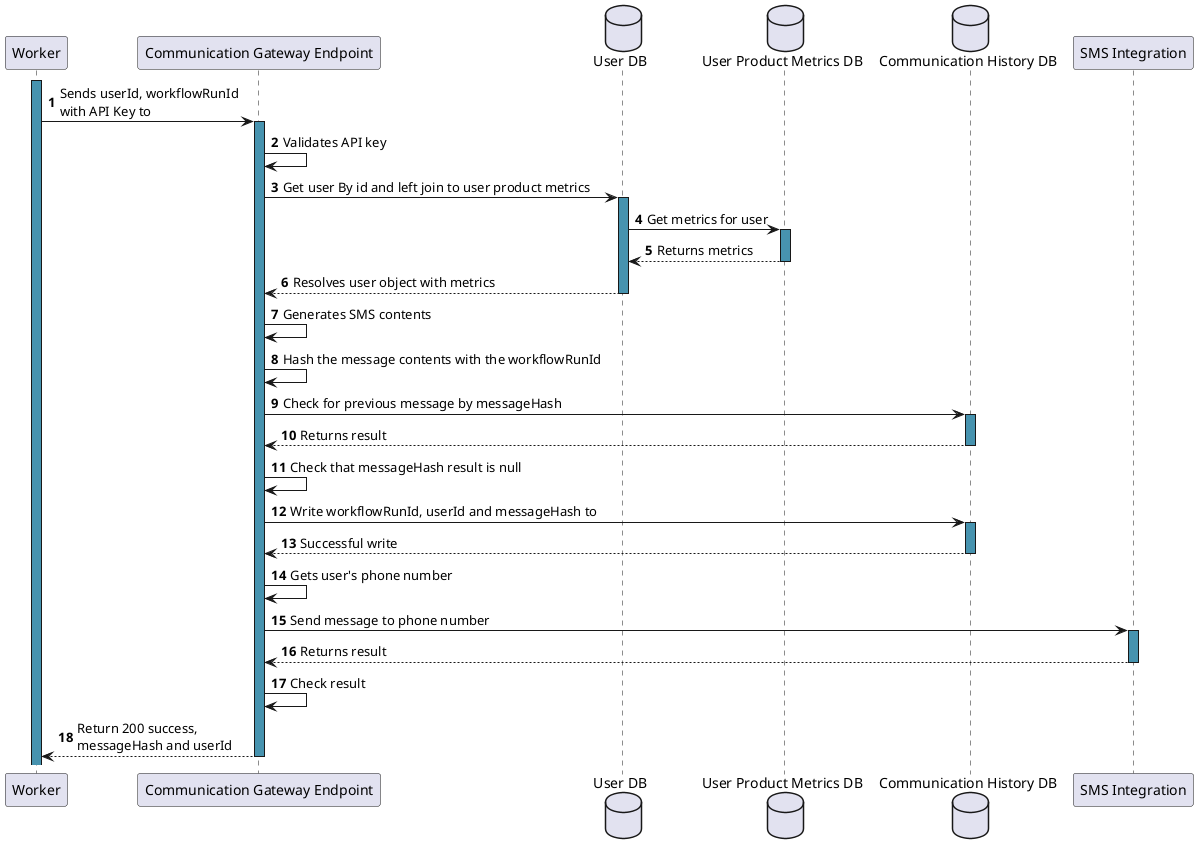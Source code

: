 @startuml Create New Workflow

participant "Worker" as worker
participant "Communication Gateway Endpoint" as gateway
database "User DB" as userDB
database "User Product Metrics DB" as metricsDB
database "Communication History DB" as historyDB
participant "SMS Integration" as sms

autonumber
activate worker #4793AF
worker -> gateway: Sends userId, workflowRunId \nwith API Key to

activate gateway #4793AF
gateway -> gateway: Validates API key

gateway -> userDB: Get user By id and left join to user product metrics
activate userDB #4793AF

userDB -> metricsDB: Get metrics for user
activate metricsDB #4793AF
metricsDB --> userDB: Returns metrics
deactivate metricsDB
userDB --> gateway: Resolves user object with metrics
deactivate userDB

gateway -> gateway: Generates SMS contents
gateway -> gateway: Hash the message contents with the workflowRunId

gateway -> historyDB: Check for previous message by messageHash
activate historyDB #4793AF

historyDB --> gateway: Returns result
deactivate historyDB

gateway -> gateway: Check that messageHash result is null

gateway -> historyDB: Write workflowRunId, userId and messageHash to
activate historyDB #4793AF

historyDB --> gateway: Successful write
deactivate historyDB

gateway -> gateway: Gets user's phone number
gateway -> sms: Send message to phone number
activate sms #4793AF

sms --> gateway: Returns result
deactivate sms

gateway -> gateway: Check result
gateway --> worker: Return 200 success,\nmessageHash and userId
deactivate gateway

@enduml
